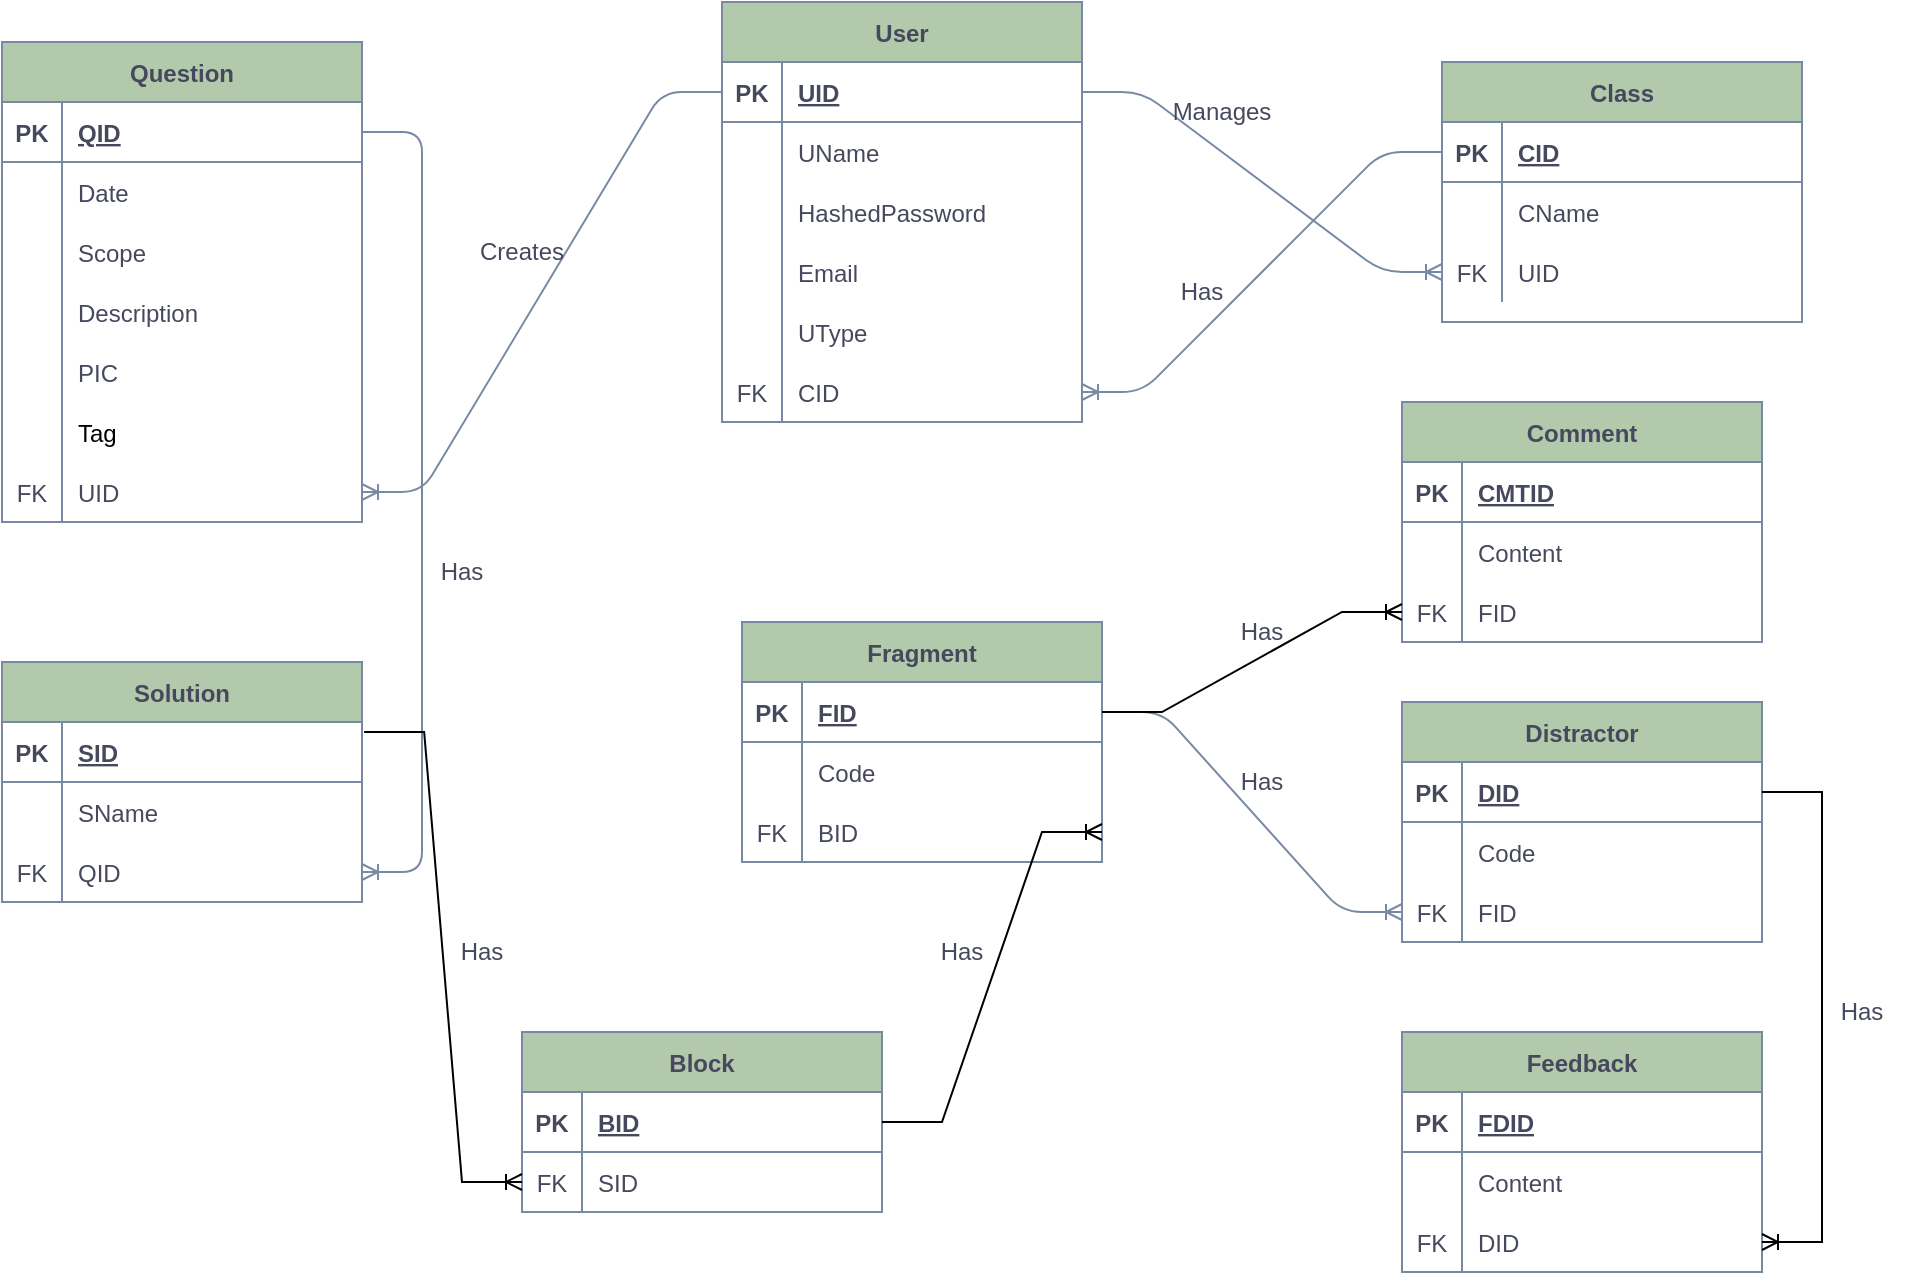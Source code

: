 <mxfile version="16.4.0" type="device"><diagram id="R2lEEEUBdFMjLlhIrx00" name="Page-1"><mxGraphModel dx="1868" dy="685" grid="1" gridSize="10" guides="1" tooltips="1" connect="1" arrows="1" fold="1" page="1" pageScale="1" pageWidth="850" pageHeight="1100" math="0" shadow="0" extFonts="Permanent Marker^https://fonts.googleapis.com/css?family=Permanent+Marker"><root><mxCell id="0"/><mxCell id="1" parent="0"/><mxCell id="zaL4bdhTlghsFNN7ZVR5-25" value="User" style="shape=table;startSize=30;container=1;collapsible=1;childLayout=tableLayout;fixedRows=1;rowLines=0;fontStyle=1;align=center;resizeLast=1;rounded=0;sketch=0;fontColor=#46495D;strokeColor=#788AA3;fillColor=#B2C9AB;" parent="1" vertex="1"><mxGeometry x="90" y="50" width="180" height="210" as="geometry"/></mxCell><mxCell id="zaL4bdhTlghsFNN7ZVR5-26" value="" style="shape=tableRow;horizontal=0;startSize=0;swimlaneHead=0;swimlaneBody=0;fillColor=none;collapsible=0;dropTarget=0;points=[[0,0.5],[1,0.5]];portConstraint=eastwest;top=0;left=0;right=0;bottom=1;rounded=0;sketch=0;fontColor=#46495D;strokeColor=#788AA3;" parent="zaL4bdhTlghsFNN7ZVR5-25" vertex="1"><mxGeometry y="30" width="180" height="30" as="geometry"/></mxCell><mxCell id="zaL4bdhTlghsFNN7ZVR5-27" value="PK" style="shape=partialRectangle;connectable=0;fillColor=none;top=0;left=0;bottom=0;right=0;fontStyle=1;overflow=hidden;rounded=0;sketch=0;fontColor=#46495D;strokeColor=#788AA3;" parent="zaL4bdhTlghsFNN7ZVR5-26" vertex="1"><mxGeometry width="30" height="30" as="geometry"><mxRectangle width="30" height="30" as="alternateBounds"/></mxGeometry></mxCell><mxCell id="zaL4bdhTlghsFNN7ZVR5-28" value="UID" style="shape=partialRectangle;connectable=0;fillColor=none;top=0;left=0;bottom=0;right=0;align=left;spacingLeft=6;fontStyle=5;overflow=hidden;rounded=0;sketch=0;fontColor=#46495D;strokeColor=#788AA3;" parent="zaL4bdhTlghsFNN7ZVR5-26" vertex="1"><mxGeometry x="30" width="150" height="30" as="geometry"><mxRectangle width="150" height="30" as="alternateBounds"/></mxGeometry></mxCell><mxCell id="zaL4bdhTlghsFNN7ZVR5-29" value="" style="shape=tableRow;horizontal=0;startSize=0;swimlaneHead=0;swimlaneBody=0;fillColor=none;collapsible=0;dropTarget=0;points=[[0,0.5],[1,0.5]];portConstraint=eastwest;top=0;left=0;right=0;bottom=0;rounded=0;sketch=0;fontColor=#46495D;strokeColor=#788AA3;" parent="zaL4bdhTlghsFNN7ZVR5-25" vertex="1"><mxGeometry y="60" width="180" height="30" as="geometry"/></mxCell><mxCell id="zaL4bdhTlghsFNN7ZVR5-30" value="" style="shape=partialRectangle;connectable=0;fillColor=none;top=0;left=0;bottom=0;right=0;editable=1;overflow=hidden;rounded=0;sketch=0;fontColor=#46495D;strokeColor=#788AA3;" parent="zaL4bdhTlghsFNN7ZVR5-29" vertex="1"><mxGeometry width="30" height="30" as="geometry"><mxRectangle width="30" height="30" as="alternateBounds"/></mxGeometry></mxCell><mxCell id="zaL4bdhTlghsFNN7ZVR5-31" value="UName" style="shape=partialRectangle;connectable=0;fillColor=none;top=0;left=0;bottom=0;right=0;align=left;spacingLeft=6;overflow=hidden;rounded=0;sketch=0;fontColor=#46495D;strokeColor=#788AA3;" parent="zaL4bdhTlghsFNN7ZVR5-29" vertex="1"><mxGeometry x="30" width="150" height="30" as="geometry"><mxRectangle width="150" height="30" as="alternateBounds"/></mxGeometry></mxCell><mxCell id="zaL4bdhTlghsFNN7ZVR5-42" value="" style="shape=tableRow;horizontal=0;startSize=0;swimlaneHead=0;swimlaneBody=0;fillColor=none;collapsible=0;dropTarget=0;points=[[0,0.5],[1,0.5]];portConstraint=eastwest;top=0;left=0;right=0;bottom=0;rounded=0;sketch=0;fontColor=#46495D;strokeColor=#788AA3;" parent="zaL4bdhTlghsFNN7ZVR5-25" vertex="1"><mxGeometry y="90" width="180" height="30" as="geometry"/></mxCell><mxCell id="zaL4bdhTlghsFNN7ZVR5-43" value="" style="shape=partialRectangle;connectable=0;fillColor=none;top=0;left=0;bottom=0;right=0;editable=1;overflow=hidden;rounded=0;sketch=0;fontColor=#46495D;strokeColor=#788AA3;" parent="zaL4bdhTlghsFNN7ZVR5-42" vertex="1"><mxGeometry width="30" height="30" as="geometry"><mxRectangle width="30" height="30" as="alternateBounds"/></mxGeometry></mxCell><mxCell id="zaL4bdhTlghsFNN7ZVR5-44" value="HashedPassword" style="shape=partialRectangle;connectable=0;fillColor=none;top=0;left=0;bottom=0;right=0;align=left;spacingLeft=6;overflow=hidden;rounded=0;sketch=0;fontColor=#46495D;strokeColor=#788AA3;" parent="zaL4bdhTlghsFNN7ZVR5-42" vertex="1"><mxGeometry x="30" width="150" height="30" as="geometry"><mxRectangle width="150" height="30" as="alternateBounds"/></mxGeometry></mxCell><mxCell id="zaL4bdhTlghsFNN7ZVR5-35" value="" style="shape=tableRow;horizontal=0;startSize=0;swimlaneHead=0;swimlaneBody=0;fillColor=none;collapsible=0;dropTarget=0;points=[[0,0.5],[1,0.5]];portConstraint=eastwest;top=0;left=0;right=0;bottom=0;rounded=0;sketch=0;fontColor=#46495D;strokeColor=#788AA3;" parent="zaL4bdhTlghsFNN7ZVR5-25" vertex="1"><mxGeometry y="120" width="180" height="30" as="geometry"/></mxCell><mxCell id="zaL4bdhTlghsFNN7ZVR5-36" value="" style="shape=partialRectangle;connectable=0;fillColor=none;top=0;left=0;bottom=0;right=0;editable=1;overflow=hidden;rounded=0;sketch=0;fontColor=#46495D;strokeColor=#788AA3;" parent="zaL4bdhTlghsFNN7ZVR5-35" vertex="1"><mxGeometry width="30" height="30" as="geometry"><mxRectangle width="30" height="30" as="alternateBounds"/></mxGeometry></mxCell><mxCell id="zaL4bdhTlghsFNN7ZVR5-37" value="Email" style="shape=partialRectangle;connectable=0;fillColor=none;top=0;left=0;bottom=0;right=0;align=left;spacingLeft=6;overflow=hidden;rounded=0;sketch=0;fontColor=#46495D;strokeColor=#788AA3;" parent="zaL4bdhTlghsFNN7ZVR5-35" vertex="1"><mxGeometry x="30" width="150" height="30" as="geometry"><mxRectangle width="150" height="30" as="alternateBounds"/></mxGeometry></mxCell><mxCell id="zaL4bdhTlghsFNN7ZVR5-39" value="" style="shape=tableRow;horizontal=0;startSize=0;swimlaneHead=0;swimlaneBody=0;fillColor=none;collapsible=0;dropTarget=0;points=[[0,0.5],[1,0.5]];portConstraint=eastwest;top=0;left=0;right=0;bottom=0;rounded=0;sketch=0;fontColor=#46495D;strokeColor=#788AA3;" parent="zaL4bdhTlghsFNN7ZVR5-25" vertex="1"><mxGeometry y="150" width="180" height="30" as="geometry"/></mxCell><mxCell id="zaL4bdhTlghsFNN7ZVR5-40" value="" style="shape=partialRectangle;connectable=0;fillColor=none;top=0;left=0;bottom=0;right=0;editable=1;overflow=hidden;rounded=0;sketch=0;fontColor=#46495D;strokeColor=#788AA3;" parent="zaL4bdhTlghsFNN7ZVR5-39" vertex="1"><mxGeometry width="30" height="30" as="geometry"><mxRectangle width="30" height="30" as="alternateBounds"/></mxGeometry></mxCell><mxCell id="zaL4bdhTlghsFNN7ZVR5-41" value="UType" style="shape=partialRectangle;connectable=0;fillColor=none;top=0;left=0;bottom=0;right=0;align=left;spacingLeft=6;overflow=hidden;rounded=0;sketch=0;fontColor=#46495D;strokeColor=#788AA3;" parent="zaL4bdhTlghsFNN7ZVR5-39" vertex="1"><mxGeometry x="30" width="150" height="30" as="geometry"><mxRectangle width="150" height="30" as="alternateBounds"/></mxGeometry></mxCell><mxCell id="zaL4bdhTlghsFNN7ZVR5-46" value="" style="shape=tableRow;horizontal=0;startSize=0;swimlaneHead=0;swimlaneBody=0;fillColor=none;collapsible=0;dropTarget=0;points=[[0,0.5],[1,0.5]];portConstraint=eastwest;top=0;left=0;right=0;bottom=0;rounded=0;sketch=0;fontColor=#46495D;strokeColor=#788AA3;" parent="zaL4bdhTlghsFNN7ZVR5-25" vertex="1"><mxGeometry y="180" width="180" height="30" as="geometry"/></mxCell><mxCell id="zaL4bdhTlghsFNN7ZVR5-47" value="FK" style="shape=partialRectangle;connectable=0;fillColor=none;top=0;left=0;bottom=0;right=0;fontStyle=0;overflow=hidden;rounded=0;sketch=0;fontColor=#46495D;strokeColor=#788AA3;" parent="zaL4bdhTlghsFNN7ZVR5-46" vertex="1"><mxGeometry width="30" height="30" as="geometry"><mxRectangle width="30" height="30" as="alternateBounds"/></mxGeometry></mxCell><mxCell id="zaL4bdhTlghsFNN7ZVR5-48" value="CID" style="shape=partialRectangle;connectable=0;fillColor=none;top=0;left=0;bottom=0;right=0;align=left;spacingLeft=6;fontStyle=0;overflow=hidden;rounded=0;sketch=0;fontColor=#46495D;strokeColor=#788AA3;" parent="zaL4bdhTlghsFNN7ZVR5-46" vertex="1"><mxGeometry x="30" width="150" height="30" as="geometry"><mxRectangle width="150" height="30" as="alternateBounds"/></mxGeometry></mxCell><mxCell id="zaL4bdhTlghsFNN7ZVR5-49" value="Class" style="shape=table;startSize=30;container=1;collapsible=1;childLayout=tableLayout;fixedRows=1;rowLines=0;fontStyle=1;align=center;resizeLast=1;rounded=0;sketch=0;fontColor=#46495D;strokeColor=#788AA3;fillColor=#B2C9AB;" parent="1" vertex="1"><mxGeometry x="450" y="80" width="180" height="130" as="geometry"/></mxCell><mxCell id="zaL4bdhTlghsFNN7ZVR5-50" value="" style="shape=tableRow;horizontal=0;startSize=0;swimlaneHead=0;swimlaneBody=0;fillColor=none;collapsible=0;dropTarget=0;points=[[0,0.5],[1,0.5]];portConstraint=eastwest;top=0;left=0;right=0;bottom=1;rounded=0;sketch=0;fontColor=#46495D;strokeColor=#788AA3;" parent="zaL4bdhTlghsFNN7ZVR5-49" vertex="1"><mxGeometry y="30" width="180" height="30" as="geometry"/></mxCell><mxCell id="zaL4bdhTlghsFNN7ZVR5-51" value="PK" style="shape=partialRectangle;connectable=0;fillColor=none;top=0;left=0;bottom=0;right=0;fontStyle=1;overflow=hidden;rounded=0;sketch=0;fontColor=#46495D;strokeColor=#788AA3;" parent="zaL4bdhTlghsFNN7ZVR5-50" vertex="1"><mxGeometry width="30" height="30" as="geometry"><mxRectangle width="30" height="30" as="alternateBounds"/></mxGeometry></mxCell><mxCell id="zaL4bdhTlghsFNN7ZVR5-52" value="CID" style="shape=partialRectangle;connectable=0;fillColor=none;top=0;left=0;bottom=0;right=0;align=left;spacingLeft=6;fontStyle=5;overflow=hidden;rounded=0;sketch=0;fontColor=#46495D;strokeColor=#788AA3;" parent="zaL4bdhTlghsFNN7ZVR5-50" vertex="1"><mxGeometry x="30" width="150" height="30" as="geometry"><mxRectangle width="150" height="30" as="alternateBounds"/></mxGeometry></mxCell><mxCell id="zaL4bdhTlghsFNN7ZVR5-53" value="" style="shape=tableRow;horizontal=0;startSize=0;swimlaneHead=0;swimlaneBody=0;fillColor=none;collapsible=0;dropTarget=0;points=[[0,0.5],[1,0.5]];portConstraint=eastwest;top=0;left=0;right=0;bottom=0;rounded=0;sketch=0;fontColor=#46495D;strokeColor=#788AA3;" parent="zaL4bdhTlghsFNN7ZVR5-49" vertex="1"><mxGeometry y="60" width="180" height="30" as="geometry"/></mxCell><mxCell id="zaL4bdhTlghsFNN7ZVR5-54" value="" style="shape=partialRectangle;connectable=0;fillColor=none;top=0;left=0;bottom=0;right=0;editable=1;overflow=hidden;rounded=0;sketch=0;fontColor=#46495D;strokeColor=#788AA3;" parent="zaL4bdhTlghsFNN7ZVR5-53" vertex="1"><mxGeometry width="30" height="30" as="geometry"><mxRectangle width="30" height="30" as="alternateBounds"/></mxGeometry></mxCell><mxCell id="zaL4bdhTlghsFNN7ZVR5-55" value="CName" style="shape=partialRectangle;connectable=0;fillColor=none;top=0;left=0;bottom=0;right=0;align=left;spacingLeft=6;overflow=hidden;rounded=0;sketch=0;fontColor=#46495D;strokeColor=#788AA3;" parent="zaL4bdhTlghsFNN7ZVR5-53" vertex="1"><mxGeometry x="30" width="150" height="30" as="geometry"><mxRectangle width="150" height="30" as="alternateBounds"/></mxGeometry></mxCell><mxCell id="zaL4bdhTlghsFNN7ZVR5-62" value="" style="shape=tableRow;horizontal=0;startSize=0;swimlaneHead=0;swimlaneBody=0;fillColor=none;collapsible=0;dropTarget=0;points=[[0,0.5],[1,0.5]];portConstraint=eastwest;top=0;left=0;right=0;bottom=0;rounded=0;sketch=0;fontColor=#46495D;strokeColor=#788AA3;" parent="zaL4bdhTlghsFNN7ZVR5-49" vertex="1"><mxGeometry y="90" width="180" height="30" as="geometry"/></mxCell><mxCell id="zaL4bdhTlghsFNN7ZVR5-63" value="FK" style="shape=partialRectangle;connectable=0;fillColor=none;top=0;left=0;bottom=0;right=0;fontStyle=0;overflow=hidden;rounded=0;sketch=0;fontColor=#46495D;strokeColor=#788AA3;" parent="zaL4bdhTlghsFNN7ZVR5-62" vertex="1"><mxGeometry width="30" height="30" as="geometry"><mxRectangle width="30" height="30" as="alternateBounds"/></mxGeometry></mxCell><mxCell id="zaL4bdhTlghsFNN7ZVR5-64" value="UID" style="shape=partialRectangle;connectable=0;fillColor=none;top=0;left=0;bottom=0;right=0;align=left;spacingLeft=6;fontStyle=0;overflow=hidden;rounded=0;sketch=0;fontColor=#46495D;strokeColor=#788AA3;" parent="zaL4bdhTlghsFNN7ZVR5-62" vertex="1"><mxGeometry x="30" width="150" height="30" as="geometry"><mxRectangle width="150" height="30" as="alternateBounds"/></mxGeometry></mxCell><mxCell id="zaL4bdhTlghsFNN7ZVR5-65" value="" style="edgeStyle=entityRelationEdgeStyle;fontSize=12;html=1;endArrow=ERoneToMany;rounded=1;sketch=0;fontColor=#46495D;strokeColor=#788AA3;fillColor=#B2C9AB;curved=0;exitX=0;exitY=0.5;exitDx=0;exitDy=0;entryX=1;entryY=0.5;entryDx=0;entryDy=0;" parent="1" source="zaL4bdhTlghsFNN7ZVR5-50" target="zaL4bdhTlghsFNN7ZVR5-46" edge="1"><mxGeometry width="100" height="100" relative="1" as="geometry"><mxPoint x="350" y="270" as="sourcePoint"/><mxPoint x="430" y="520" as="targetPoint"/></mxGeometry></mxCell><mxCell id="zaL4bdhTlghsFNN7ZVR5-66" value="" style="edgeStyle=entityRelationEdgeStyle;fontSize=12;html=1;endArrow=ERoneToMany;rounded=1;sketch=0;fontColor=#46495D;strokeColor=#788AA3;fillColor=#B2C9AB;curved=0;exitX=1;exitY=0.5;exitDx=0;exitDy=0;entryX=0;entryY=0.5;entryDx=0;entryDy=0;" parent="1" source="zaL4bdhTlghsFNN7ZVR5-26" target="zaL4bdhTlghsFNN7ZVR5-62" edge="1"><mxGeometry width="100" height="100" relative="1" as="geometry"><mxPoint x="300" y="560" as="sourcePoint"/><mxPoint x="400" y="460" as="targetPoint"/></mxGeometry></mxCell><mxCell id="zaL4bdhTlghsFNN7ZVR5-67" value="Has" style="text;html=1;strokeColor=none;fillColor=none;align=center;verticalAlign=middle;whiteSpace=wrap;rounded=0;sketch=0;fontColor=#46495D;" parent="1" vertex="1"><mxGeometry x="300" y="180" width="60" height="30" as="geometry"/></mxCell><mxCell id="zaL4bdhTlghsFNN7ZVR5-68" value="Manages" style="text;html=1;strokeColor=none;fillColor=none;align=center;verticalAlign=middle;whiteSpace=wrap;rounded=0;sketch=0;fontColor=#46495D;" parent="1" vertex="1"><mxGeometry x="310" y="90" width="60" height="30" as="geometry"/></mxCell><mxCell id="zaL4bdhTlghsFNN7ZVR5-69" value="Question" style="shape=table;startSize=30;container=1;collapsible=1;childLayout=tableLayout;fixedRows=1;rowLines=0;fontStyle=1;align=center;resizeLast=1;rounded=0;sketch=0;fontColor=#46495D;strokeColor=#788AA3;fillColor=#B2C9AB;" parent="1" vertex="1"><mxGeometry x="-270" y="70" width="180" height="240" as="geometry"/></mxCell><mxCell id="zaL4bdhTlghsFNN7ZVR5-70" value="" style="shape=tableRow;horizontal=0;startSize=0;swimlaneHead=0;swimlaneBody=0;fillColor=none;collapsible=0;dropTarget=0;points=[[0,0.5],[1,0.5]];portConstraint=eastwest;top=0;left=0;right=0;bottom=1;rounded=0;sketch=0;fontColor=#46495D;strokeColor=#788AA3;" parent="zaL4bdhTlghsFNN7ZVR5-69" vertex="1"><mxGeometry y="30" width="180" height="30" as="geometry"/></mxCell><mxCell id="zaL4bdhTlghsFNN7ZVR5-71" value="PK" style="shape=partialRectangle;connectable=0;fillColor=none;top=0;left=0;bottom=0;right=0;fontStyle=1;overflow=hidden;rounded=0;sketch=0;fontColor=#46495D;strokeColor=#788AA3;" parent="zaL4bdhTlghsFNN7ZVR5-70" vertex="1"><mxGeometry width="30" height="30" as="geometry"><mxRectangle width="30" height="30" as="alternateBounds"/></mxGeometry></mxCell><mxCell id="zaL4bdhTlghsFNN7ZVR5-72" value="QID" style="shape=partialRectangle;connectable=0;fillColor=none;top=0;left=0;bottom=0;right=0;align=left;spacingLeft=6;fontStyle=5;overflow=hidden;rounded=0;sketch=0;fontColor=#46495D;strokeColor=#788AA3;" parent="zaL4bdhTlghsFNN7ZVR5-70" vertex="1"><mxGeometry x="30" width="150" height="30" as="geometry"><mxRectangle width="150" height="30" as="alternateBounds"/></mxGeometry></mxCell><mxCell id="zaL4bdhTlghsFNN7ZVR5-73" value="" style="shape=tableRow;horizontal=0;startSize=0;swimlaneHead=0;swimlaneBody=0;fillColor=none;collapsible=0;dropTarget=0;points=[[0,0.5],[1,0.5]];portConstraint=eastwest;top=0;left=0;right=0;bottom=0;rounded=0;sketch=0;fontColor=#46495D;strokeColor=#788AA3;" parent="zaL4bdhTlghsFNN7ZVR5-69" vertex="1"><mxGeometry y="60" width="180" height="30" as="geometry"/></mxCell><mxCell id="zaL4bdhTlghsFNN7ZVR5-74" value="" style="shape=partialRectangle;connectable=0;fillColor=none;top=0;left=0;bottom=0;right=0;editable=1;overflow=hidden;rounded=0;sketch=0;fontColor=#46495D;strokeColor=#788AA3;" parent="zaL4bdhTlghsFNN7ZVR5-73" vertex="1"><mxGeometry width="30" height="30" as="geometry"><mxRectangle width="30" height="30" as="alternateBounds"/></mxGeometry></mxCell><mxCell id="zaL4bdhTlghsFNN7ZVR5-75" value="Date" style="shape=partialRectangle;connectable=0;fillColor=none;top=0;left=0;bottom=0;right=0;align=left;spacingLeft=6;overflow=hidden;rounded=0;sketch=0;fontColor=#46495D;strokeColor=#788AA3;" parent="zaL4bdhTlghsFNN7ZVR5-73" vertex="1"><mxGeometry x="30" width="150" height="30" as="geometry"><mxRectangle width="150" height="30" as="alternateBounds"/></mxGeometry></mxCell><mxCell id="zaL4bdhTlghsFNN7ZVR5-76" value="" style="shape=tableRow;horizontal=0;startSize=0;swimlaneHead=0;swimlaneBody=0;fillColor=none;collapsible=0;dropTarget=0;points=[[0,0.5],[1,0.5]];portConstraint=eastwest;top=0;left=0;right=0;bottom=0;rounded=0;sketch=0;fontColor=#46495D;strokeColor=#788AA3;" parent="zaL4bdhTlghsFNN7ZVR5-69" vertex="1"><mxGeometry y="90" width="180" height="30" as="geometry"/></mxCell><mxCell id="zaL4bdhTlghsFNN7ZVR5-77" value="" style="shape=partialRectangle;connectable=0;fillColor=none;top=0;left=0;bottom=0;right=0;editable=1;overflow=hidden;rounded=0;sketch=0;fontColor=#46495D;strokeColor=#788AA3;" parent="zaL4bdhTlghsFNN7ZVR5-76" vertex="1"><mxGeometry width="30" height="30" as="geometry"><mxRectangle width="30" height="30" as="alternateBounds"/></mxGeometry></mxCell><mxCell id="zaL4bdhTlghsFNN7ZVR5-78" value="Scope" style="shape=partialRectangle;connectable=0;fillColor=none;top=0;left=0;bottom=0;right=0;align=left;spacingLeft=6;overflow=hidden;rounded=0;sketch=0;fontColor=#46495D;strokeColor=#788AA3;" parent="zaL4bdhTlghsFNN7ZVR5-76" vertex="1"><mxGeometry x="30" width="150" height="30" as="geometry"><mxRectangle width="150" height="30" as="alternateBounds"/></mxGeometry></mxCell><mxCell id="zaL4bdhTlghsFNN7ZVR5-79" value="" style="shape=tableRow;horizontal=0;startSize=0;swimlaneHead=0;swimlaneBody=0;fillColor=none;collapsible=0;dropTarget=0;points=[[0,0.5],[1,0.5]];portConstraint=eastwest;top=0;left=0;right=0;bottom=0;rounded=0;sketch=0;fontColor=#46495D;strokeColor=#788AA3;" parent="zaL4bdhTlghsFNN7ZVR5-69" vertex="1"><mxGeometry y="120" width="180" height="30" as="geometry"/></mxCell><mxCell id="zaL4bdhTlghsFNN7ZVR5-80" value="" style="shape=partialRectangle;connectable=0;fillColor=none;top=0;left=0;bottom=0;right=0;editable=1;overflow=hidden;rounded=0;sketch=0;fontColor=#46495D;strokeColor=#788AA3;" parent="zaL4bdhTlghsFNN7ZVR5-79" vertex="1"><mxGeometry width="30" height="30" as="geometry"><mxRectangle width="30" height="30" as="alternateBounds"/></mxGeometry></mxCell><mxCell id="zaL4bdhTlghsFNN7ZVR5-81" value="Description" style="shape=partialRectangle;connectable=0;fillColor=none;top=0;left=0;bottom=0;right=0;align=left;spacingLeft=6;overflow=hidden;rounded=0;sketch=0;fontColor=#46495D;strokeColor=#788AA3;" parent="zaL4bdhTlghsFNN7ZVR5-79" vertex="1"><mxGeometry x="30" width="150" height="30" as="geometry"><mxRectangle width="150" height="30" as="alternateBounds"/></mxGeometry></mxCell><mxCell id="zaL4bdhTlghsFNN7ZVR5-82" value="" style="shape=tableRow;horizontal=0;startSize=0;swimlaneHead=0;swimlaneBody=0;fillColor=none;collapsible=0;dropTarget=0;points=[[0,0.5],[1,0.5]];portConstraint=eastwest;top=0;left=0;right=0;bottom=0;rounded=0;sketch=0;fontColor=#46495D;strokeColor=#788AA3;" parent="zaL4bdhTlghsFNN7ZVR5-69" vertex="1"><mxGeometry y="150" width="180" height="30" as="geometry"/></mxCell><mxCell id="zaL4bdhTlghsFNN7ZVR5-83" value="" style="shape=partialRectangle;connectable=0;fillColor=none;top=0;left=0;bottom=0;right=0;editable=1;overflow=hidden;rounded=0;sketch=0;fontColor=#46495D;strokeColor=#788AA3;" parent="zaL4bdhTlghsFNN7ZVR5-82" vertex="1"><mxGeometry width="30" height="30" as="geometry"><mxRectangle width="30" height="30" as="alternateBounds"/></mxGeometry></mxCell><mxCell id="zaL4bdhTlghsFNN7ZVR5-84" value="PIC" style="shape=partialRectangle;connectable=0;fillColor=none;top=0;left=0;bottom=0;right=0;align=left;spacingLeft=6;overflow=hidden;rounded=0;sketch=0;fontColor=#46495D;strokeColor=#788AA3;" parent="zaL4bdhTlghsFNN7ZVR5-82" vertex="1"><mxGeometry x="30" width="150" height="30" as="geometry"><mxRectangle width="150" height="30" as="alternateBounds"/></mxGeometry></mxCell><mxCell id="thjEEi9iCNFpVDiDD7z5-4" value="" style="shape=tableRow;horizontal=0;startSize=0;swimlaneHead=0;swimlaneBody=0;fillColor=none;collapsible=0;dropTarget=0;points=[[0,0.5],[1,0.5]];portConstraint=eastwest;top=0;left=0;right=0;bottom=0;" vertex="1" parent="zaL4bdhTlghsFNN7ZVR5-69"><mxGeometry y="180" width="180" height="30" as="geometry"/></mxCell><mxCell id="thjEEi9iCNFpVDiDD7z5-5" value="" style="shape=partialRectangle;connectable=0;fillColor=none;top=0;left=0;bottom=0;right=0;editable=1;overflow=hidden;" vertex="1" parent="thjEEi9iCNFpVDiDD7z5-4"><mxGeometry width="30" height="30" as="geometry"><mxRectangle width="30" height="30" as="alternateBounds"/></mxGeometry></mxCell><mxCell id="thjEEi9iCNFpVDiDD7z5-6" value="Tag" style="shape=partialRectangle;connectable=0;fillColor=none;top=0;left=0;bottom=0;right=0;align=left;spacingLeft=6;overflow=hidden;" vertex="1" parent="thjEEi9iCNFpVDiDD7z5-4"><mxGeometry x="30" width="150" height="30" as="geometry"><mxRectangle width="150" height="30" as="alternateBounds"/></mxGeometry></mxCell><mxCell id="zaL4bdhTlghsFNN7ZVR5-88" value="" style="shape=tableRow;horizontal=0;startSize=0;swimlaneHead=0;swimlaneBody=0;fillColor=none;collapsible=0;dropTarget=0;points=[[0,0.5],[1,0.5]];portConstraint=eastwest;top=0;left=0;right=0;bottom=0;rounded=0;sketch=0;fontColor=#46495D;strokeColor=#788AA3;" parent="zaL4bdhTlghsFNN7ZVR5-69" vertex="1"><mxGeometry y="210" width="180" height="30" as="geometry"/></mxCell><mxCell id="zaL4bdhTlghsFNN7ZVR5-89" value="FK" style="shape=partialRectangle;connectable=0;fillColor=none;top=0;left=0;bottom=0;right=0;fontStyle=0;overflow=hidden;rounded=0;sketch=0;fontColor=#46495D;strokeColor=#788AA3;" parent="zaL4bdhTlghsFNN7ZVR5-88" vertex="1"><mxGeometry width="30" height="30" as="geometry"><mxRectangle width="30" height="30" as="alternateBounds"/></mxGeometry></mxCell><mxCell id="zaL4bdhTlghsFNN7ZVR5-90" value="UID" style="shape=partialRectangle;connectable=0;fillColor=none;top=0;left=0;bottom=0;right=0;align=left;spacingLeft=6;fontStyle=0;overflow=hidden;rounded=0;sketch=0;fontColor=#46495D;strokeColor=#788AA3;" parent="zaL4bdhTlghsFNN7ZVR5-88" vertex="1"><mxGeometry x="30" width="150" height="30" as="geometry"><mxRectangle width="150" height="30" as="alternateBounds"/></mxGeometry></mxCell><mxCell id="zaL4bdhTlghsFNN7ZVR5-91" value="" style="edgeStyle=entityRelationEdgeStyle;fontSize=12;html=1;endArrow=ERoneToMany;rounded=1;sketch=0;fontColor=#46495D;strokeColor=#788AA3;fillColor=#B2C9AB;curved=0;entryX=1;entryY=0.5;entryDx=0;entryDy=0;exitX=0;exitY=0.5;exitDx=0;exitDy=0;" parent="1" source="zaL4bdhTlghsFNN7ZVR5-26" target="zaL4bdhTlghsFNN7ZVR5-88" edge="1"><mxGeometry width="100" height="100" relative="1" as="geometry"><mxPoint x="-120" y="30" as="sourcePoint"/><mxPoint x="-160" y="375" as="targetPoint"/></mxGeometry></mxCell><mxCell id="zaL4bdhTlghsFNN7ZVR5-92" value="Creates" style="text;html=1;strokeColor=none;fillColor=none;align=center;verticalAlign=middle;whiteSpace=wrap;rounded=0;sketch=0;fontColor=#46495D;" parent="1" vertex="1"><mxGeometry x="-40" y="160" width="60" height="30" as="geometry"/></mxCell><mxCell id="zaL4bdhTlghsFNN7ZVR5-93" value="Solution" style="shape=table;startSize=30;container=1;collapsible=1;childLayout=tableLayout;fixedRows=1;rowLines=0;fontStyle=1;align=center;resizeLast=1;rounded=0;sketch=0;fontColor=#46495D;strokeColor=#788AA3;fillColor=#B2C9AB;" parent="1" vertex="1"><mxGeometry x="-270" y="380" width="180" height="120" as="geometry"/></mxCell><mxCell id="zaL4bdhTlghsFNN7ZVR5-94" value="" style="shape=tableRow;horizontal=0;startSize=0;swimlaneHead=0;swimlaneBody=0;fillColor=none;collapsible=0;dropTarget=0;points=[[0,0.5],[1,0.5]];portConstraint=eastwest;top=0;left=0;right=0;bottom=1;rounded=0;sketch=0;fontColor=#46495D;strokeColor=#788AA3;" parent="zaL4bdhTlghsFNN7ZVR5-93" vertex="1"><mxGeometry y="30" width="180" height="30" as="geometry"/></mxCell><mxCell id="zaL4bdhTlghsFNN7ZVR5-95" value="PK" style="shape=partialRectangle;connectable=0;fillColor=none;top=0;left=0;bottom=0;right=0;fontStyle=1;overflow=hidden;rounded=0;sketch=0;fontColor=#46495D;strokeColor=#788AA3;" parent="zaL4bdhTlghsFNN7ZVR5-94" vertex="1"><mxGeometry width="30" height="30" as="geometry"><mxRectangle width="30" height="30" as="alternateBounds"/></mxGeometry></mxCell><mxCell id="zaL4bdhTlghsFNN7ZVR5-96" value="SID" style="shape=partialRectangle;connectable=0;fillColor=none;top=0;left=0;bottom=0;right=0;align=left;spacingLeft=6;fontStyle=5;overflow=hidden;rounded=0;sketch=0;fontColor=#46495D;strokeColor=#788AA3;" parent="zaL4bdhTlghsFNN7ZVR5-94" vertex="1"><mxGeometry x="30" width="150" height="30" as="geometry"><mxRectangle width="150" height="30" as="alternateBounds"/></mxGeometry></mxCell><mxCell id="zaL4bdhTlghsFNN7ZVR5-97" value="" style="shape=tableRow;horizontal=0;startSize=0;swimlaneHead=0;swimlaneBody=0;fillColor=none;collapsible=0;dropTarget=0;points=[[0,0.5],[1,0.5]];portConstraint=eastwest;top=0;left=0;right=0;bottom=0;rounded=0;sketch=0;fontColor=#46495D;strokeColor=#788AA3;" parent="zaL4bdhTlghsFNN7ZVR5-93" vertex="1"><mxGeometry y="60" width="180" height="30" as="geometry"/></mxCell><mxCell id="zaL4bdhTlghsFNN7ZVR5-98" value="" style="shape=partialRectangle;connectable=0;fillColor=none;top=0;left=0;bottom=0;right=0;editable=1;overflow=hidden;rounded=0;sketch=0;fontColor=#46495D;strokeColor=#788AA3;" parent="zaL4bdhTlghsFNN7ZVR5-97" vertex="1"><mxGeometry width="30" height="30" as="geometry"><mxRectangle width="30" height="30" as="alternateBounds"/></mxGeometry></mxCell><mxCell id="zaL4bdhTlghsFNN7ZVR5-99" value="SName" style="shape=partialRectangle;connectable=0;fillColor=none;top=0;left=0;bottom=0;right=0;align=left;spacingLeft=6;overflow=hidden;rounded=0;sketch=0;fontColor=#46495D;strokeColor=#788AA3;" parent="zaL4bdhTlghsFNN7ZVR5-97" vertex="1"><mxGeometry x="30" width="150" height="30" as="geometry"><mxRectangle width="150" height="30" as="alternateBounds"/></mxGeometry></mxCell><mxCell id="zaL4bdhTlghsFNN7ZVR5-106" value="" style="shape=tableRow;horizontal=0;startSize=0;swimlaneHead=0;swimlaneBody=0;fillColor=none;collapsible=0;dropTarget=0;points=[[0,0.5],[1,0.5]];portConstraint=eastwest;top=0;left=0;right=0;bottom=0;rounded=0;sketch=0;fontColor=#46495D;strokeColor=#788AA3;" parent="zaL4bdhTlghsFNN7ZVR5-93" vertex="1"><mxGeometry y="90" width="180" height="30" as="geometry"/></mxCell><mxCell id="zaL4bdhTlghsFNN7ZVR5-107" value="FK" style="shape=partialRectangle;connectable=0;fillColor=none;top=0;left=0;bottom=0;right=0;fontStyle=0;overflow=hidden;rounded=0;sketch=0;fontColor=#46495D;strokeColor=#788AA3;" parent="zaL4bdhTlghsFNN7ZVR5-106" vertex="1"><mxGeometry width="30" height="30" as="geometry"><mxRectangle width="30" height="30" as="alternateBounds"/></mxGeometry></mxCell><mxCell id="zaL4bdhTlghsFNN7ZVR5-108" value="QID" style="shape=partialRectangle;connectable=0;fillColor=none;top=0;left=0;bottom=0;right=0;align=left;spacingLeft=6;fontStyle=0;overflow=hidden;rounded=0;sketch=0;fontColor=#46495D;strokeColor=#788AA3;" parent="zaL4bdhTlghsFNN7ZVR5-106" vertex="1"><mxGeometry x="30" width="150" height="30" as="geometry"><mxRectangle width="150" height="30" as="alternateBounds"/></mxGeometry></mxCell><mxCell id="zaL4bdhTlghsFNN7ZVR5-110" value="" style="edgeStyle=entityRelationEdgeStyle;fontSize=12;html=1;endArrow=ERoneToMany;rounded=1;sketch=0;fontColor=#46495D;strokeColor=#788AA3;fillColor=#B2C9AB;curved=0;entryX=1;entryY=0.5;entryDx=0;entryDy=0;exitX=1;exitY=0.5;exitDx=0;exitDy=0;" parent="1" source="zaL4bdhTlghsFNN7ZVR5-70" target="zaL4bdhTlghsFNN7ZVR5-106" edge="1"><mxGeometry width="100" height="100" relative="1" as="geometry"><mxPoint x="-460" y="330" as="sourcePoint"/><mxPoint x="-360" y="230" as="targetPoint"/></mxGeometry></mxCell><mxCell id="zaL4bdhTlghsFNN7ZVR5-111" value="Has" style="text;html=1;strokeColor=none;fillColor=none;align=center;verticalAlign=middle;whiteSpace=wrap;rounded=0;sketch=0;fontColor=#46495D;" parent="1" vertex="1"><mxGeometry x="-70" y="320" width="60" height="30" as="geometry"/></mxCell><mxCell id="zaL4bdhTlghsFNN7ZVR5-112" value="Fragment" style="shape=table;startSize=30;container=1;collapsible=1;childLayout=tableLayout;fixedRows=1;rowLines=0;fontStyle=1;align=center;resizeLast=1;rounded=0;sketch=0;fontColor=#46495D;strokeColor=#788AA3;fillColor=#B2C9AB;" parent="1" vertex="1"><mxGeometry x="100" y="360" width="180" height="120" as="geometry"/></mxCell><mxCell id="zaL4bdhTlghsFNN7ZVR5-113" value="" style="shape=tableRow;horizontal=0;startSize=0;swimlaneHead=0;swimlaneBody=0;fillColor=none;collapsible=0;dropTarget=0;points=[[0,0.5],[1,0.5]];portConstraint=eastwest;top=0;left=0;right=0;bottom=1;rounded=0;sketch=0;fontColor=#46495D;strokeColor=#788AA3;" parent="zaL4bdhTlghsFNN7ZVR5-112" vertex="1"><mxGeometry y="30" width="180" height="30" as="geometry"/></mxCell><mxCell id="zaL4bdhTlghsFNN7ZVR5-114" value="PK" style="shape=partialRectangle;connectable=0;fillColor=none;top=0;left=0;bottom=0;right=0;fontStyle=1;overflow=hidden;rounded=0;sketch=0;fontColor=#46495D;strokeColor=#788AA3;" parent="zaL4bdhTlghsFNN7ZVR5-113" vertex="1"><mxGeometry width="30" height="30" as="geometry"><mxRectangle width="30" height="30" as="alternateBounds"/></mxGeometry></mxCell><mxCell id="zaL4bdhTlghsFNN7ZVR5-115" value="FID" style="shape=partialRectangle;connectable=0;fillColor=none;top=0;left=0;bottom=0;right=0;align=left;spacingLeft=6;fontStyle=5;overflow=hidden;rounded=0;sketch=0;fontColor=#46495D;strokeColor=#788AA3;" parent="zaL4bdhTlghsFNN7ZVR5-113" vertex="1"><mxGeometry x="30" width="150" height="30" as="geometry"><mxRectangle width="150" height="30" as="alternateBounds"/></mxGeometry></mxCell><mxCell id="zaL4bdhTlghsFNN7ZVR5-116" value="" style="shape=tableRow;horizontal=0;startSize=0;swimlaneHead=0;swimlaneBody=0;fillColor=none;collapsible=0;dropTarget=0;points=[[0,0.5],[1,0.5]];portConstraint=eastwest;top=0;left=0;right=0;bottom=0;rounded=0;sketch=0;fontColor=#46495D;strokeColor=#788AA3;" parent="zaL4bdhTlghsFNN7ZVR5-112" vertex="1"><mxGeometry y="60" width="180" height="30" as="geometry"/></mxCell><mxCell id="zaL4bdhTlghsFNN7ZVR5-117" value="" style="shape=partialRectangle;connectable=0;fillColor=none;top=0;left=0;bottom=0;right=0;editable=1;overflow=hidden;rounded=0;sketch=0;fontColor=#46495D;strokeColor=#788AA3;" parent="zaL4bdhTlghsFNN7ZVR5-116" vertex="1"><mxGeometry width="30" height="30" as="geometry"><mxRectangle width="30" height="30" as="alternateBounds"/></mxGeometry></mxCell><mxCell id="zaL4bdhTlghsFNN7ZVR5-118" value="Code" style="shape=partialRectangle;connectable=0;fillColor=none;top=0;left=0;bottom=0;right=0;align=left;spacingLeft=6;overflow=hidden;rounded=0;sketch=0;fontColor=#46495D;strokeColor=#788AA3;" parent="zaL4bdhTlghsFNN7ZVR5-116" vertex="1"><mxGeometry x="30" width="150" height="30" as="geometry"><mxRectangle width="150" height="30" as="alternateBounds"/></mxGeometry></mxCell><mxCell id="zaL4bdhTlghsFNN7ZVR5-125" value="" style="shape=tableRow;horizontal=0;startSize=0;swimlaneHead=0;swimlaneBody=0;fillColor=none;collapsible=0;dropTarget=0;points=[[0,0.5],[1,0.5]];portConstraint=eastwest;top=0;left=0;right=0;bottom=0;rounded=0;sketch=0;fontColor=#46495D;strokeColor=#788AA3;" parent="zaL4bdhTlghsFNN7ZVR5-112" vertex="1"><mxGeometry y="90" width="180" height="30" as="geometry"/></mxCell><mxCell id="zaL4bdhTlghsFNN7ZVR5-126" value="FK" style="shape=partialRectangle;connectable=0;fillColor=none;top=0;left=0;bottom=0;right=0;fontStyle=0;overflow=hidden;rounded=0;sketch=0;fontColor=#46495D;strokeColor=#788AA3;" parent="zaL4bdhTlghsFNN7ZVR5-125" vertex="1"><mxGeometry width="30" height="30" as="geometry"><mxRectangle width="30" height="30" as="alternateBounds"/></mxGeometry></mxCell><mxCell id="zaL4bdhTlghsFNN7ZVR5-127" value="BID" style="shape=partialRectangle;connectable=0;fillColor=none;top=0;left=0;bottom=0;right=0;align=left;spacingLeft=6;fontStyle=0;overflow=hidden;rounded=0;sketch=0;fontColor=#46495D;strokeColor=#788AA3;" parent="zaL4bdhTlghsFNN7ZVR5-125" vertex="1"><mxGeometry x="30" width="150" height="30" as="geometry"><mxRectangle width="150" height="30" as="alternateBounds"/></mxGeometry></mxCell><mxCell id="zaL4bdhTlghsFNN7ZVR5-130" value="Distractor" style="shape=table;startSize=30;container=1;collapsible=1;childLayout=tableLayout;fixedRows=1;rowLines=0;fontStyle=1;align=center;resizeLast=1;rounded=0;sketch=0;fontColor=#46495D;strokeColor=#788AA3;fillColor=#B2C9AB;" parent="1" vertex="1"><mxGeometry x="430" y="400" width="180" height="120" as="geometry"/></mxCell><mxCell id="zaL4bdhTlghsFNN7ZVR5-131" value="" style="shape=tableRow;horizontal=0;startSize=0;swimlaneHead=0;swimlaneBody=0;fillColor=none;collapsible=0;dropTarget=0;points=[[0,0.5],[1,0.5]];portConstraint=eastwest;top=0;left=0;right=0;bottom=1;rounded=0;sketch=0;fontColor=#46495D;strokeColor=#788AA3;" parent="zaL4bdhTlghsFNN7ZVR5-130" vertex="1"><mxGeometry y="30" width="180" height="30" as="geometry"/></mxCell><mxCell id="zaL4bdhTlghsFNN7ZVR5-132" value="PK" style="shape=partialRectangle;connectable=0;fillColor=none;top=0;left=0;bottom=0;right=0;fontStyle=1;overflow=hidden;rounded=0;sketch=0;fontColor=#46495D;strokeColor=#788AA3;" parent="zaL4bdhTlghsFNN7ZVR5-131" vertex="1"><mxGeometry width="30" height="30" as="geometry"><mxRectangle width="30" height="30" as="alternateBounds"/></mxGeometry></mxCell><mxCell id="zaL4bdhTlghsFNN7ZVR5-133" value="DID" style="shape=partialRectangle;connectable=0;fillColor=none;top=0;left=0;bottom=0;right=0;align=left;spacingLeft=6;fontStyle=5;overflow=hidden;rounded=0;sketch=0;fontColor=#46495D;strokeColor=#788AA3;" parent="zaL4bdhTlghsFNN7ZVR5-131" vertex="1"><mxGeometry x="30" width="150" height="30" as="geometry"><mxRectangle width="150" height="30" as="alternateBounds"/></mxGeometry></mxCell><mxCell id="zaL4bdhTlghsFNN7ZVR5-134" value="" style="shape=tableRow;horizontal=0;startSize=0;swimlaneHead=0;swimlaneBody=0;fillColor=none;collapsible=0;dropTarget=0;points=[[0,0.5],[1,0.5]];portConstraint=eastwest;top=0;left=0;right=0;bottom=0;rounded=0;sketch=0;fontColor=#46495D;strokeColor=#788AA3;" parent="zaL4bdhTlghsFNN7ZVR5-130" vertex="1"><mxGeometry y="60" width="180" height="30" as="geometry"/></mxCell><mxCell id="zaL4bdhTlghsFNN7ZVR5-135" value="" style="shape=partialRectangle;connectable=0;fillColor=none;top=0;left=0;bottom=0;right=0;editable=1;overflow=hidden;rounded=0;sketch=0;fontColor=#46495D;strokeColor=#788AA3;" parent="zaL4bdhTlghsFNN7ZVR5-134" vertex="1"><mxGeometry width="30" height="30" as="geometry"><mxRectangle width="30" height="30" as="alternateBounds"/></mxGeometry></mxCell><mxCell id="zaL4bdhTlghsFNN7ZVR5-136" value="Code" style="shape=partialRectangle;connectable=0;fillColor=none;top=0;left=0;bottom=0;right=0;align=left;spacingLeft=6;overflow=hidden;rounded=0;sketch=0;fontColor=#46495D;strokeColor=#788AA3;" parent="zaL4bdhTlghsFNN7ZVR5-134" vertex="1"><mxGeometry x="30" width="150" height="30" as="geometry"><mxRectangle width="150" height="30" as="alternateBounds"/></mxGeometry></mxCell><mxCell id="zaL4bdhTlghsFNN7ZVR5-143" value="" style="shape=tableRow;horizontal=0;startSize=0;swimlaneHead=0;swimlaneBody=0;fillColor=none;collapsible=0;dropTarget=0;points=[[0,0.5],[1,0.5]];portConstraint=eastwest;top=0;left=0;right=0;bottom=0;rounded=0;sketch=0;fontColor=#46495D;strokeColor=#788AA3;" parent="zaL4bdhTlghsFNN7ZVR5-130" vertex="1"><mxGeometry y="90" width="180" height="30" as="geometry"/></mxCell><mxCell id="zaL4bdhTlghsFNN7ZVR5-144" value="FK" style="shape=partialRectangle;connectable=0;fillColor=none;top=0;left=0;bottom=0;right=0;fontStyle=0;overflow=hidden;rounded=0;sketch=0;fontColor=#46495D;strokeColor=#788AA3;" parent="zaL4bdhTlghsFNN7ZVR5-143" vertex="1"><mxGeometry width="30" height="30" as="geometry"><mxRectangle width="30" height="30" as="alternateBounds"/></mxGeometry></mxCell><mxCell id="zaL4bdhTlghsFNN7ZVR5-145" value="FID" style="shape=partialRectangle;connectable=0;fillColor=none;top=0;left=0;bottom=0;right=0;align=left;spacingLeft=6;fontStyle=0;overflow=hidden;rounded=0;sketch=0;fontColor=#46495D;strokeColor=#788AA3;" parent="zaL4bdhTlghsFNN7ZVR5-143" vertex="1"><mxGeometry x="30" width="150" height="30" as="geometry"><mxRectangle width="150" height="30" as="alternateBounds"/></mxGeometry></mxCell><mxCell id="zaL4bdhTlghsFNN7ZVR5-146" value="" style="edgeStyle=entityRelationEdgeStyle;fontSize=12;html=1;endArrow=ERoneToMany;rounded=1;sketch=0;fontColor=#46495D;strokeColor=#788AA3;fillColor=#B2C9AB;curved=0;entryX=0;entryY=0.5;entryDx=0;entryDy=0;" parent="1" source="zaL4bdhTlghsFNN7ZVR5-113" target="zaL4bdhTlghsFNN7ZVR5-143" edge="1"><mxGeometry width="100" height="100" relative="1" as="geometry"><mxPoint x="360" y="700" as="sourcePoint"/><mxPoint x="460" y="600" as="targetPoint"/></mxGeometry></mxCell><mxCell id="zaL4bdhTlghsFNN7ZVR5-147" value="Has" style="text;html=1;strokeColor=none;fillColor=none;align=center;verticalAlign=middle;whiteSpace=wrap;rounded=0;sketch=0;fontColor=#46495D;" parent="1" vertex="1"><mxGeometry x="330" y="425" width="60" height="30" as="geometry"/></mxCell><mxCell id="zaL4bdhTlghsFNN7ZVR5-185" value="Feedback" style="shape=table;startSize=30;container=1;collapsible=1;childLayout=tableLayout;fixedRows=1;rowLines=0;fontStyle=1;align=center;resizeLast=1;rounded=0;sketch=0;fontColor=#46495D;strokeColor=#788AA3;fillColor=#B2C9AB;" parent="1" vertex="1"><mxGeometry x="430" y="565" width="180" height="120" as="geometry"/></mxCell><mxCell id="zaL4bdhTlghsFNN7ZVR5-186" value="" style="shape=tableRow;horizontal=0;startSize=0;swimlaneHead=0;swimlaneBody=0;fillColor=none;collapsible=0;dropTarget=0;points=[[0,0.5],[1,0.5]];portConstraint=eastwest;top=0;left=0;right=0;bottom=1;rounded=0;sketch=0;fontColor=#46495D;strokeColor=#788AA3;" parent="zaL4bdhTlghsFNN7ZVR5-185" vertex="1"><mxGeometry y="30" width="180" height="30" as="geometry"/></mxCell><mxCell id="zaL4bdhTlghsFNN7ZVR5-187" value="PK" style="shape=partialRectangle;connectable=0;fillColor=none;top=0;left=0;bottom=0;right=0;fontStyle=1;overflow=hidden;rounded=0;sketch=0;fontColor=#46495D;strokeColor=#788AA3;" parent="zaL4bdhTlghsFNN7ZVR5-186" vertex="1"><mxGeometry width="30" height="30" as="geometry"><mxRectangle width="30" height="30" as="alternateBounds"/></mxGeometry></mxCell><mxCell id="zaL4bdhTlghsFNN7ZVR5-188" value="FDID" style="shape=partialRectangle;connectable=0;fillColor=none;top=0;left=0;bottom=0;right=0;align=left;spacingLeft=6;fontStyle=5;overflow=hidden;rounded=0;sketch=0;fontColor=#46495D;strokeColor=#788AA3;" parent="zaL4bdhTlghsFNN7ZVR5-186" vertex="1"><mxGeometry x="30" width="150" height="30" as="geometry"><mxRectangle width="150" height="30" as="alternateBounds"/></mxGeometry></mxCell><mxCell id="zaL4bdhTlghsFNN7ZVR5-189" value="" style="shape=tableRow;horizontal=0;startSize=0;swimlaneHead=0;swimlaneBody=0;fillColor=none;collapsible=0;dropTarget=0;points=[[0,0.5],[1,0.5]];portConstraint=eastwest;top=0;left=0;right=0;bottom=0;rounded=0;sketch=0;fontColor=#46495D;strokeColor=#788AA3;" parent="zaL4bdhTlghsFNN7ZVR5-185" vertex="1"><mxGeometry y="60" width="180" height="30" as="geometry"/></mxCell><mxCell id="zaL4bdhTlghsFNN7ZVR5-190" value="" style="shape=partialRectangle;connectable=0;fillColor=none;top=0;left=0;bottom=0;right=0;editable=1;overflow=hidden;rounded=0;sketch=0;fontColor=#46495D;strokeColor=#788AA3;" parent="zaL4bdhTlghsFNN7ZVR5-189" vertex="1"><mxGeometry width="30" height="30" as="geometry"><mxRectangle width="30" height="30" as="alternateBounds"/></mxGeometry></mxCell><mxCell id="zaL4bdhTlghsFNN7ZVR5-191" value="Content" style="shape=partialRectangle;connectable=0;fillColor=none;top=0;left=0;bottom=0;right=0;align=left;spacingLeft=6;overflow=hidden;rounded=0;sketch=0;fontColor=#46495D;strokeColor=#788AA3;" parent="zaL4bdhTlghsFNN7ZVR5-189" vertex="1"><mxGeometry x="30" width="150" height="30" as="geometry"><mxRectangle width="150" height="30" as="alternateBounds"/></mxGeometry></mxCell><mxCell id="zaL4bdhTlghsFNN7ZVR5-192" value="" style="shape=tableRow;horizontal=0;startSize=0;swimlaneHead=0;swimlaneBody=0;fillColor=none;collapsible=0;dropTarget=0;points=[[0,0.5],[1,0.5]];portConstraint=eastwest;top=0;left=0;right=0;bottom=0;rounded=0;sketch=0;fontColor=#46495D;strokeColor=#788AA3;" parent="zaL4bdhTlghsFNN7ZVR5-185" vertex="1"><mxGeometry y="90" width="180" height="30" as="geometry"/></mxCell><mxCell id="zaL4bdhTlghsFNN7ZVR5-193" value="FK" style="shape=partialRectangle;connectable=0;fillColor=none;top=0;left=0;bottom=0;right=0;fontStyle=0;overflow=hidden;rounded=0;sketch=0;fontColor=#46495D;strokeColor=#788AA3;" parent="zaL4bdhTlghsFNN7ZVR5-192" vertex="1"><mxGeometry width="30" height="30" as="geometry"><mxRectangle width="30" height="30" as="alternateBounds"/></mxGeometry></mxCell><mxCell id="zaL4bdhTlghsFNN7ZVR5-194" value="DID" style="shape=partialRectangle;connectable=0;fillColor=none;top=0;left=0;bottom=0;right=0;align=left;spacingLeft=6;fontStyle=0;overflow=hidden;rounded=0;sketch=0;fontColor=#46495D;strokeColor=#788AA3;" parent="zaL4bdhTlghsFNN7ZVR5-192" vertex="1"><mxGeometry x="30" width="150" height="30" as="geometry"><mxRectangle width="150" height="30" as="alternateBounds"/></mxGeometry></mxCell><mxCell id="thjEEi9iCNFpVDiDD7z5-20" value="Block" style="shape=table;startSize=30;container=1;collapsible=1;childLayout=tableLayout;fixedRows=1;rowLines=0;fontStyle=1;align=center;resizeLast=1;rounded=0;sketch=0;fontColor=#46495D;strokeColor=#788AA3;fillColor=#B2C9AB;" vertex="1" parent="1"><mxGeometry x="-10" y="565" width="180" height="90" as="geometry"/></mxCell><mxCell id="thjEEi9iCNFpVDiDD7z5-21" value="" style="shape=tableRow;horizontal=0;startSize=0;swimlaneHead=0;swimlaneBody=0;fillColor=none;collapsible=0;dropTarget=0;points=[[0,0.5],[1,0.5]];portConstraint=eastwest;top=0;left=0;right=0;bottom=1;rounded=0;sketch=0;fontColor=#46495D;strokeColor=#788AA3;" vertex="1" parent="thjEEi9iCNFpVDiDD7z5-20"><mxGeometry y="30" width="180" height="30" as="geometry"/></mxCell><mxCell id="thjEEi9iCNFpVDiDD7z5-22" value="PK" style="shape=partialRectangle;connectable=0;fillColor=none;top=0;left=0;bottom=0;right=0;fontStyle=1;overflow=hidden;rounded=0;sketch=0;fontColor=#46495D;strokeColor=#788AA3;" vertex="1" parent="thjEEi9iCNFpVDiDD7z5-21"><mxGeometry width="30" height="30" as="geometry"><mxRectangle width="30" height="30" as="alternateBounds"/></mxGeometry></mxCell><mxCell id="thjEEi9iCNFpVDiDD7z5-23" value="BID" style="shape=partialRectangle;connectable=0;fillColor=none;top=0;left=0;bottom=0;right=0;align=left;spacingLeft=6;fontStyle=5;overflow=hidden;rounded=0;sketch=0;fontColor=#46495D;strokeColor=#788AA3;" vertex="1" parent="thjEEi9iCNFpVDiDD7z5-21"><mxGeometry x="30" width="150" height="30" as="geometry"><mxRectangle width="150" height="30" as="alternateBounds"/></mxGeometry></mxCell><mxCell id="thjEEi9iCNFpVDiDD7z5-27" value="" style="shape=tableRow;horizontal=0;startSize=0;swimlaneHead=0;swimlaneBody=0;fillColor=none;collapsible=0;dropTarget=0;points=[[0,0.5],[1,0.5]];portConstraint=eastwest;top=0;left=0;right=0;bottom=0;rounded=0;sketch=0;fontColor=#46495D;strokeColor=#788AA3;" vertex="1" parent="thjEEi9iCNFpVDiDD7z5-20"><mxGeometry y="60" width="180" height="30" as="geometry"/></mxCell><mxCell id="thjEEi9iCNFpVDiDD7z5-28" value="FK" style="shape=partialRectangle;connectable=0;fillColor=none;top=0;left=0;bottom=0;right=0;fontStyle=0;overflow=hidden;rounded=0;sketch=0;fontColor=#46495D;strokeColor=#788AA3;" vertex="1" parent="thjEEi9iCNFpVDiDD7z5-27"><mxGeometry width="30" height="30" as="geometry"><mxRectangle width="30" height="30" as="alternateBounds"/></mxGeometry></mxCell><mxCell id="thjEEi9iCNFpVDiDD7z5-29" value="SID" style="shape=partialRectangle;connectable=0;fillColor=none;top=0;left=0;bottom=0;right=0;align=left;spacingLeft=6;fontStyle=0;overflow=hidden;rounded=0;sketch=0;fontColor=#46495D;strokeColor=#788AA3;" vertex="1" parent="thjEEi9iCNFpVDiDD7z5-27"><mxGeometry x="30" width="150" height="30" as="geometry"><mxRectangle width="150" height="30" as="alternateBounds"/></mxGeometry></mxCell><mxCell id="thjEEi9iCNFpVDiDD7z5-30" value="" style="edgeStyle=entityRelationEdgeStyle;fontSize=12;html=1;endArrow=ERoneToMany;rounded=0;fontColor=#000000;entryX=0;entryY=0.5;entryDx=0;entryDy=0;exitX=1.006;exitY=0.167;exitDx=0;exitDy=0;exitPerimeter=0;" edge="1" parent="1" source="zaL4bdhTlghsFNN7ZVR5-94" target="thjEEi9iCNFpVDiDD7z5-27"><mxGeometry width="100" height="100" relative="1" as="geometry"><mxPoint x="-120" y="530" as="sourcePoint"/><mxPoint x="200" y="340" as="targetPoint"/></mxGeometry></mxCell><mxCell id="thjEEi9iCNFpVDiDD7z5-31" value="Has" style="text;html=1;strokeColor=none;fillColor=none;align=center;verticalAlign=middle;whiteSpace=wrap;rounded=0;sketch=0;fontColor=#46495D;" vertex="1" parent="1"><mxGeometry x="-60" y="510" width="60" height="30" as="geometry"/></mxCell><mxCell id="thjEEi9iCNFpVDiDD7z5-32" value="" style="edgeStyle=entityRelationEdgeStyle;fontSize=12;html=1;endArrow=ERoneToMany;rounded=0;fontColor=#000000;exitX=1;exitY=0.5;exitDx=0;exitDy=0;entryX=1;entryY=0.5;entryDx=0;entryDy=0;" edge="1" parent="1" source="thjEEi9iCNFpVDiDD7z5-21" target="zaL4bdhTlghsFNN7ZVR5-125"><mxGeometry width="100" height="100" relative="1" as="geometry"><mxPoint x="100" y="440" as="sourcePoint"/><mxPoint x="90" y="460" as="targetPoint"/></mxGeometry></mxCell><mxCell id="thjEEi9iCNFpVDiDD7z5-33" value="" style="edgeStyle=entityRelationEdgeStyle;fontSize=12;html=1;endArrow=ERoneToMany;rounded=0;fontColor=#000000;exitX=1;exitY=0.5;exitDx=0;exitDy=0;entryX=1;entryY=0.5;entryDx=0;entryDy=0;" edge="1" parent="1" source="zaL4bdhTlghsFNN7ZVR5-131" target="zaL4bdhTlghsFNN7ZVR5-192"><mxGeometry width="100" height="100" relative="1" as="geometry"><mxPoint x="100" y="440" as="sourcePoint"/><mxPoint x="200" y="340" as="targetPoint"/></mxGeometry></mxCell><mxCell id="thjEEi9iCNFpVDiDD7z5-34" value="Has" style="text;html=1;strokeColor=none;fillColor=none;align=center;verticalAlign=middle;whiteSpace=wrap;rounded=0;sketch=0;fontColor=#46495D;" vertex="1" parent="1"><mxGeometry x="630" y="540" width="60" height="30" as="geometry"/></mxCell><mxCell id="thjEEi9iCNFpVDiDD7z5-39" value="Comment" style="shape=table;startSize=30;container=1;collapsible=1;childLayout=tableLayout;fixedRows=1;rowLines=0;fontStyle=1;align=center;resizeLast=1;rounded=0;sketch=0;fontColor=#46495D;strokeColor=#788AA3;fillColor=#B2C9AB;" vertex="1" parent="1"><mxGeometry x="430" y="250" width="180" height="120" as="geometry"/></mxCell><mxCell id="thjEEi9iCNFpVDiDD7z5-40" value="" style="shape=tableRow;horizontal=0;startSize=0;swimlaneHead=0;swimlaneBody=0;fillColor=none;collapsible=0;dropTarget=0;points=[[0,0.5],[1,0.5]];portConstraint=eastwest;top=0;left=0;right=0;bottom=1;rounded=0;sketch=0;fontColor=#46495D;strokeColor=#788AA3;" vertex="1" parent="thjEEi9iCNFpVDiDD7z5-39"><mxGeometry y="30" width="180" height="30" as="geometry"/></mxCell><mxCell id="thjEEi9iCNFpVDiDD7z5-41" value="PK" style="shape=partialRectangle;connectable=0;fillColor=none;top=0;left=0;bottom=0;right=0;fontStyle=1;overflow=hidden;rounded=0;sketch=0;fontColor=#46495D;strokeColor=#788AA3;" vertex="1" parent="thjEEi9iCNFpVDiDD7z5-40"><mxGeometry width="30" height="30" as="geometry"><mxRectangle width="30" height="30" as="alternateBounds"/></mxGeometry></mxCell><mxCell id="thjEEi9iCNFpVDiDD7z5-42" value="CMTID" style="shape=partialRectangle;connectable=0;fillColor=none;top=0;left=0;bottom=0;right=0;align=left;spacingLeft=6;fontStyle=5;overflow=hidden;rounded=0;sketch=0;fontColor=#46495D;strokeColor=#788AA3;" vertex="1" parent="thjEEi9iCNFpVDiDD7z5-40"><mxGeometry x="30" width="150" height="30" as="geometry"><mxRectangle width="150" height="30" as="alternateBounds"/></mxGeometry></mxCell><mxCell id="thjEEi9iCNFpVDiDD7z5-43" value="" style="shape=tableRow;horizontal=0;startSize=0;swimlaneHead=0;swimlaneBody=0;fillColor=none;collapsible=0;dropTarget=0;points=[[0,0.5],[1,0.5]];portConstraint=eastwest;top=0;left=0;right=0;bottom=0;rounded=0;sketch=0;fontColor=#46495D;strokeColor=#788AA3;" vertex="1" parent="thjEEi9iCNFpVDiDD7z5-39"><mxGeometry y="60" width="180" height="30" as="geometry"/></mxCell><mxCell id="thjEEi9iCNFpVDiDD7z5-44" value="" style="shape=partialRectangle;connectable=0;fillColor=none;top=0;left=0;bottom=0;right=0;editable=1;overflow=hidden;rounded=0;sketch=0;fontColor=#46495D;strokeColor=#788AA3;" vertex="1" parent="thjEEi9iCNFpVDiDD7z5-43"><mxGeometry width="30" height="30" as="geometry"><mxRectangle width="30" height="30" as="alternateBounds"/></mxGeometry></mxCell><mxCell id="thjEEi9iCNFpVDiDD7z5-45" value="Content" style="shape=partialRectangle;connectable=0;fillColor=none;top=0;left=0;bottom=0;right=0;align=left;spacingLeft=6;overflow=hidden;rounded=0;sketch=0;fontColor=#46495D;strokeColor=#788AA3;" vertex="1" parent="thjEEi9iCNFpVDiDD7z5-43"><mxGeometry x="30" width="150" height="30" as="geometry"><mxRectangle width="150" height="30" as="alternateBounds"/></mxGeometry></mxCell><mxCell id="thjEEi9iCNFpVDiDD7z5-46" value="" style="shape=tableRow;horizontal=0;startSize=0;swimlaneHead=0;swimlaneBody=0;fillColor=none;collapsible=0;dropTarget=0;points=[[0,0.5],[1,0.5]];portConstraint=eastwest;top=0;left=0;right=0;bottom=0;rounded=0;sketch=0;fontColor=#46495D;strokeColor=#788AA3;" vertex="1" parent="thjEEi9iCNFpVDiDD7z5-39"><mxGeometry y="90" width="180" height="30" as="geometry"/></mxCell><mxCell id="thjEEi9iCNFpVDiDD7z5-47" value="FK" style="shape=partialRectangle;connectable=0;fillColor=none;top=0;left=0;bottom=0;right=0;fontStyle=0;overflow=hidden;rounded=0;sketch=0;fontColor=#46495D;strokeColor=#788AA3;" vertex="1" parent="thjEEi9iCNFpVDiDD7z5-46"><mxGeometry width="30" height="30" as="geometry"><mxRectangle width="30" height="30" as="alternateBounds"/></mxGeometry></mxCell><mxCell id="thjEEi9iCNFpVDiDD7z5-48" value="FID" style="shape=partialRectangle;connectable=0;fillColor=none;top=0;left=0;bottom=0;right=0;align=left;spacingLeft=6;fontStyle=0;overflow=hidden;rounded=0;sketch=0;fontColor=#46495D;strokeColor=#788AA3;" vertex="1" parent="thjEEi9iCNFpVDiDD7z5-46"><mxGeometry x="30" width="150" height="30" as="geometry"><mxRectangle width="150" height="30" as="alternateBounds"/></mxGeometry></mxCell><mxCell id="thjEEi9iCNFpVDiDD7z5-49" value="Has" style="text;html=1;strokeColor=none;fillColor=none;align=center;verticalAlign=middle;whiteSpace=wrap;rounded=0;sketch=0;fontColor=#46495D;" vertex="1" parent="1"><mxGeometry x="180" y="510" width="60" height="30" as="geometry"/></mxCell><mxCell id="thjEEi9iCNFpVDiDD7z5-50" value="" style="edgeStyle=entityRelationEdgeStyle;fontSize=12;html=1;endArrow=ERoneToMany;rounded=0;fontColor=#000000;exitX=1;exitY=0.5;exitDx=0;exitDy=0;entryX=0;entryY=0.5;entryDx=0;entryDy=0;" edge="1" parent="1" source="zaL4bdhTlghsFNN7ZVR5-113" target="thjEEi9iCNFpVDiDD7z5-46"><mxGeometry width="100" height="100" relative="1" as="geometry"><mxPoint x="140" y="440" as="sourcePoint"/><mxPoint x="240" y="340" as="targetPoint"/></mxGeometry></mxCell><mxCell id="thjEEi9iCNFpVDiDD7z5-51" value="Has" style="text;html=1;strokeColor=none;fillColor=none;align=center;verticalAlign=middle;whiteSpace=wrap;rounded=0;sketch=0;fontColor=#46495D;" vertex="1" parent="1"><mxGeometry x="330" y="350" width="60" height="30" as="geometry"/></mxCell></root></mxGraphModel></diagram></mxfile>